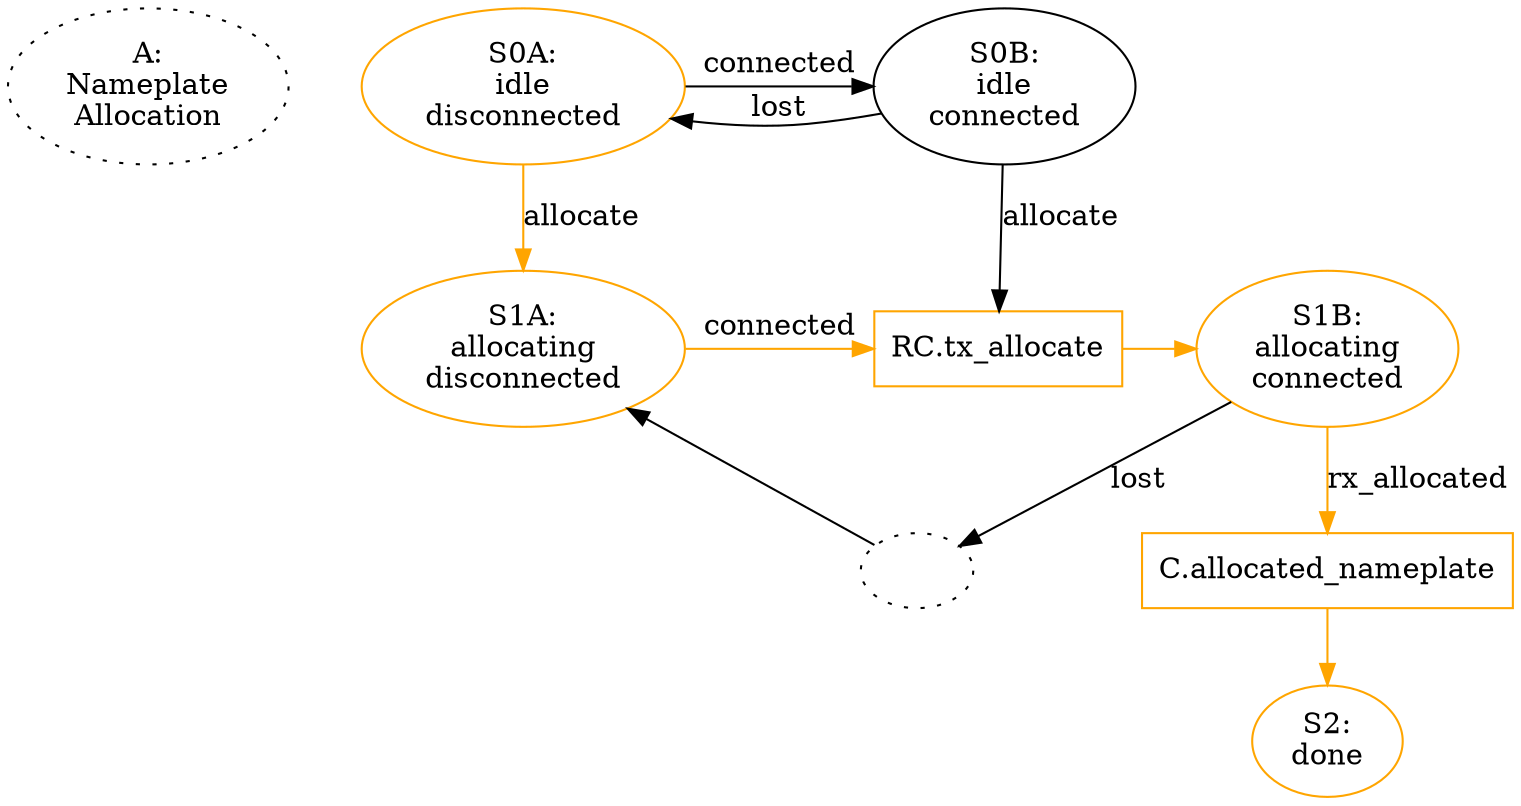digraph {

        start [label="A:\nNameplate\nAllocation" style="dotted"]
        {rank=same; start S0A S0B}
        start -> S0A [style="invis"]
        S0A [label="S0A:\nidle\ndisconnected" color="orange"]
        S0A -> S0B [label="connected"]
        S0B -> S0A [label="lost"]
        S0B [label="S0B:\nidle\nconnected"]
        S0A -> S1A [label="allocate" color="orange"]
        S0B -> P_allocate [label="allocate"]
        P_allocate [shape="box" label="RC.tx_allocate" color="orange"]
        P_allocate -> S1B [color="orange"]
        {rank=same; S1A P_allocate S1B}
        S0B -> S1B [style="invis"]
        S1B [label="S1B:\nallocating\nconnected" color="orange"]
        S1B -> foo [label="lost"]
        foo [style="dotted" label=""]
        foo -> S1A
        S1A [label="S1A:\nallocating\ndisconnected" color="orange"]
        S1A -> P_allocate [label="connected" color="orange"]

        S1B -> P_allocated [label="rx_allocated" color="orange"]
        P_allocated [shape="box" label="C.allocated_nameplate" color="orange"]
        P_allocated -> S2 [color="orange"]

        S2 [label="S2:\ndone" color="orange"]
        
}

